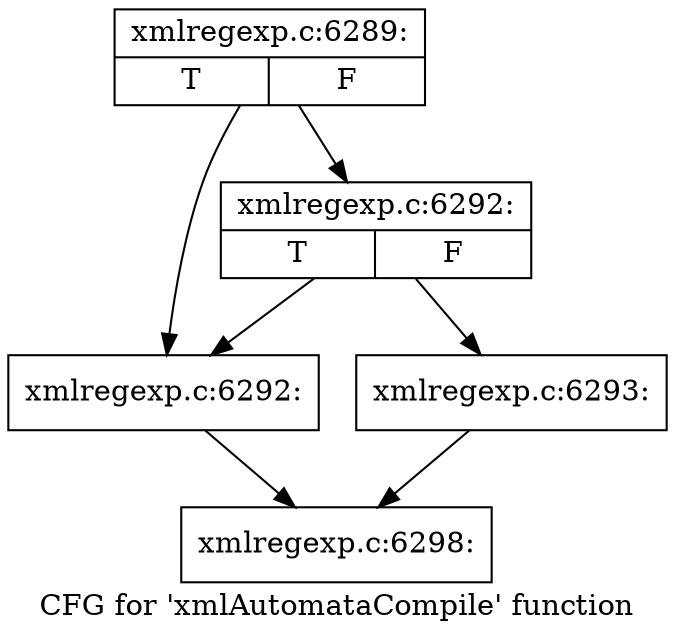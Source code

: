 digraph "CFG for 'xmlAutomataCompile' function" {
	label="CFG for 'xmlAutomataCompile' function";

	Node0x3984f70 [shape=record,label="{xmlregexp.c:6289:|{<s0>T|<s1>F}}"];
	Node0x3984f70 -> Node0x39832f0;
	Node0x3984f70 -> Node0x3983390;
	Node0x3983390 [shape=record,label="{xmlregexp.c:6292:|{<s0>T|<s1>F}}"];
	Node0x3983390 -> Node0x39832f0;
	Node0x3983390 -> Node0x3983340;
	Node0x39832f0 [shape=record,label="{xmlregexp.c:6292:}"];
	Node0x39832f0 -> Node0x3984780;
	Node0x3983340 [shape=record,label="{xmlregexp.c:6293:}"];
	Node0x3983340 -> Node0x3984780;
	Node0x3984780 [shape=record,label="{xmlregexp.c:6298:}"];
}
